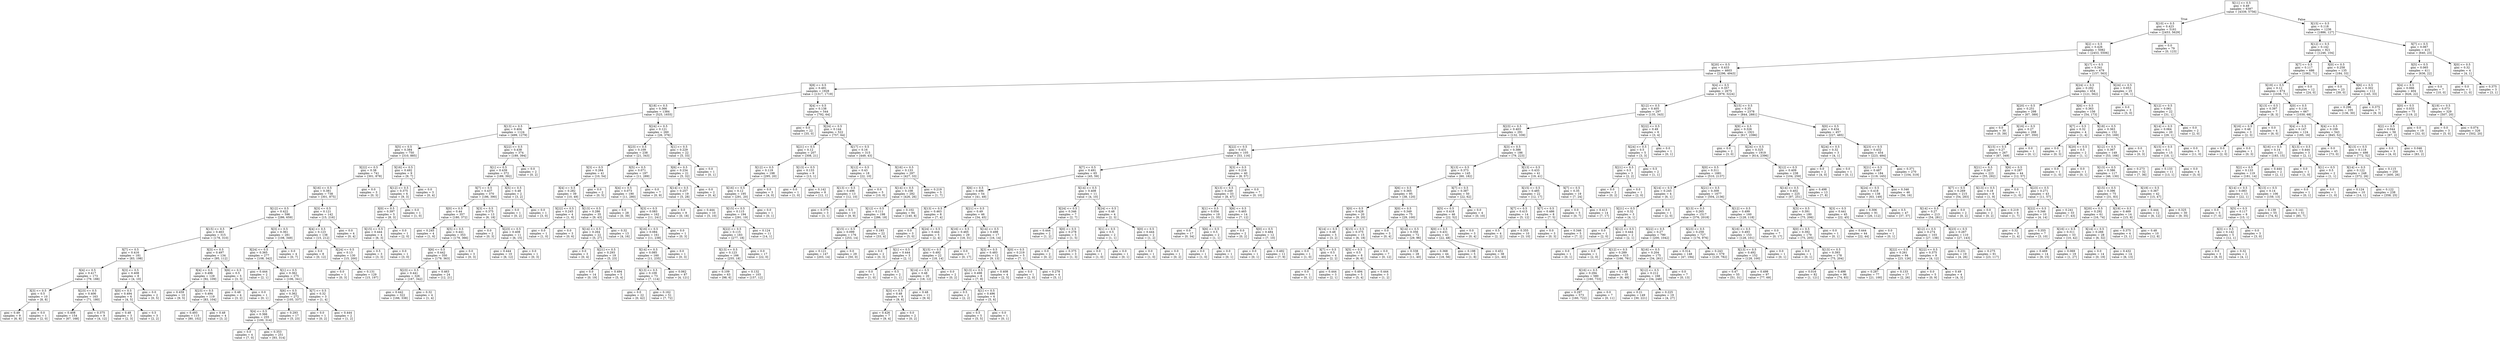 digraph Tree {
node [shape=box] ;
0 [label="X[11] <= 0.5\ngini = 0.49\nsamples = 6397\nvalue = [4339, 5756]"] ;
1 [label="X[10] <= 0.5\ngini = 0.423\nsamples = 5161\nvalue = [2453, 5629]"] ;
0 -> 1 [labeldistance=2.5, labelangle=45, headlabel="True"] ;
2 [label="X[2] <= 0.5\ngini = 0.426\nsamples = 5082\nvalue = [2453, 5506]"] ;
1 -> 2 ;
3 [label="X[20] <= 0.5\ngini = 0.433\nsamples = 4603\nvalue = [2296, 4943]"] ;
2 -> 3 ;
4 [label="X[8] <= 0.5\ngini = 0.491\nsamples = 1928\nvalue = [1317, 1719]"] ;
3 -> 4 ;
5 [label="X[18] <= 0.5\ngini = 0.366\nsamples = 1384\nvalue = [525, 1655]"] ;
4 -> 5 ;
6 [label="X[13] <= 0.5\ngini = 0.404\nsamples = 1124\nvalue = [499, 1279]"] ;
5 -> 6 ;
7 [label="X[5] <= 0.5\ngini = 0.384\nsamples = 750\nvalue = [310, 885]"] ;
6 -> 7 ;
8 [label="X[22] <= 0.5\ngini = 0.38\nsamples = 741\nvalue = [301, 878]"] ;
7 -> 8 ;
9 [label="X[16] <= 0.5\ngini = 0.381\nsamples = 738\nvalue = [301, 875]"] ;
8 -> 9 ;
10 [label="X[12] <= 0.5\ngini = 0.422\nsamples = 596\nvalue = [286, 659]"] ;
9 -> 10 ;
11 [label="X[15] <= 0.5\ngini = 0.463\nsamples = 315\nvalue = [178, 310]"] ;
10 -> 11 ;
12 [label="X[7] <= 0.5\ngini = 0.416\nsamples = 181\nvalue = [83, 198]"] ;
11 -> 12 ;
13 [label="X[4] <= 0.5\ngini = 0.417\nsamples = 173\nvalue = [79, 188]"] ;
12 -> 13 ;
14 [label="X[3] <= 0.5\ngini = 0.5\nsamples = 10\nvalue = [8, 8]"] ;
13 -> 14 ;
15 [label="gini = 0.49\nsamples = 9\nvalue = [6, 8]"] ;
14 -> 15 ;
16 [label="gini = 0.0\nsamples = 1\nvalue = [2, 0]"] ;
14 -> 16 ;
17 [label="X[23] <= 0.5\ngini = 0.406\nsamples = 163\nvalue = [71, 180]"] ;
13 -> 17 ;
18 [label="gini = 0.408\nsamples = 154\nvalue = [67, 168]"] ;
17 -> 18 ;
19 [label="gini = 0.375\nsamples = 9\nvalue = [4, 12]"] ;
17 -> 19 ;
20 [label="X[3] <= 0.5\ngini = 0.408\nsamples = 8\nvalue = [4, 10]"] ;
12 -> 20 ;
21 [label="X[0] <= 0.5\ngini = 0.494\nsamples = 6\nvalue = [4, 5]"] ;
20 -> 21 ;
22 [label="gini = 0.48\nsamples = 3\nvalue = [2, 3]"] ;
21 -> 22 ;
23 [label="gini = 0.5\nsamples = 3\nvalue = [2, 2]"] ;
21 -> 23 ;
24 [label="gini = 0.0\nsamples = 2\nvalue = [0, 5]"] ;
20 -> 24 ;
25 [label="X[3] <= 0.5\ngini = 0.497\nsamples = 134\nvalue = [95, 112]"] ;
11 -> 25 ;
26 [label="X[4] <= 0.5\ngini = 0.496\nsamples = 129\nvalue = [92, 109]"] ;
25 -> 26 ;
27 [label="gini = 0.459\nsamples = 10\nvalue = [9, 5]"] ;
26 -> 27 ;
28 [label="X[23] <= 0.5\ngini = 0.494\nsamples = 119\nvalue = [83, 104]"] ;
26 -> 28 ;
29 [label="gini = 0.493\nsamples = 115\nvalue = [80, 102]"] ;
28 -> 29 ;
30 [label="gini = 0.48\nsamples = 4\nvalue = [3, 2]"] ;
28 -> 30 ;
31 [label="X[6] <= 0.5\ngini = 0.5\nsamples = 5\nvalue = [3, 3]"] ;
25 -> 31 ;
32 [label="gini = 0.48\nsamples = 4\nvalue = [3, 2]"] ;
31 -> 32 ;
33 [label="gini = 0.0\nsamples = 1\nvalue = [0, 1]"] ;
31 -> 33 ;
34 [label="X[3] <= 0.5\ngini = 0.361\nsamples = 281\nvalue = [108, 349]"] ;
10 -> 34 ;
35 [label="X[24] <= 0.5\ngini = 0.365\nsamples = 277\nvalue = [108, 342]"] ;
34 -> 35 ;
36 [label="gini = 0.444\nsamples = 2\nvalue = [2, 1]"] ;
35 -> 36 ;
37 [label="X[1] <= 0.5\ngini = 0.362\nsamples = 275\nvalue = [106, 341]"] ;
35 -> 37 ;
38 [label="X[6] <= 0.5\ngini = 0.362\nsamples = 272\nvalue = [105, 337]"] ;
37 -> 38 ;
39 [label="X[4] <= 0.5\ngini = 0.366\nsamples = 255\nvalue = [100, 314]"] ;
38 -> 39 ;
40 [label="gini = 0.0\nsamples = 4\nvalue = [7, 0]"] ;
39 -> 40 ;
41 [label="gini = 0.353\nsamples = 251\nvalue = [93, 314]"] ;
39 -> 41 ;
42 [label="gini = 0.293\nsamples = 17\nvalue = [5, 23]"] ;
38 -> 42 ;
43 [label="X[7] <= 0.5\ngini = 0.32\nsamples = 3\nvalue = [1, 4]"] ;
37 -> 43 ;
44 [label="gini = 0.0\nsamples = 1\nvalue = [0, 2]"] ;
43 -> 44 ;
45 [label="gini = 0.444\nsamples = 2\nvalue = [1, 2]"] ;
43 -> 45 ;
46 [label="gini = 0.0\nsamples = 4\nvalue = [0, 7]"] ;
34 -> 46 ;
47 [label="X[3] <= 0.5\ngini = 0.121\nsamples = 142\nvalue = [15, 216]"] ;
9 -> 47 ;
48 [label="X[4] <= 0.5\ngini = 0.123\nsamples = 138\nvalue = [15, 212]"] ;
47 -> 48 ;
49 [label="gini = 0.0\nsamples = 8\nvalue = [0, 12]"] ;
48 -> 49 ;
50 [label="X[24] <= 0.5\ngini = 0.13\nsamples = 130\nvalue = [15, 200]"] ;
48 -> 50 ;
51 [label="gini = 0.0\nsamples = 1\nvalue = [0, 3]"] ;
50 -> 51 ;
52 [label="gini = 0.131\nsamples = 129\nvalue = [15, 197]"] ;
50 -> 52 ;
53 [label="gini = 0.0\nsamples = 4\nvalue = [0, 4]"] ;
47 -> 53 ;
54 [label="gini = 0.0\nsamples = 3\nvalue = [0, 3]"] ;
8 -> 54 ;
55 [label="X[16] <= 0.5\ngini = 0.492\nsamples = 9\nvalue = [9, 7]"] ;
7 -> 55 ;
56 [label="X[12] <= 0.5\ngini = 0.375\nsamples = 6\nvalue = [9, 3]"] ;
55 -> 56 ;
57 [label="X[0] <= 0.5\ngini = 0.397\nsamples = 5\nvalue = [8, 3]"] ;
56 -> 57 ;
58 [label="X[15] <= 0.5\ngini = 0.444\nsamples = 4\nvalue = [6, 3]"] ;
57 -> 58 ;
59 [label="gini = 0.5\nsamples = 3\nvalue = [3, 3]"] ;
58 -> 59 ;
60 [label="gini = 0.0\nsamples = 1\nvalue = [3, 0]"] ;
58 -> 60 ;
61 [label="gini = 0.0\nsamples = 1\nvalue = [2, 0]"] ;
57 -> 61 ;
62 [label="gini = 0.0\nsamples = 1\nvalue = [1, 0]"] ;
56 -> 62 ;
63 [label="gini = 0.0\nsamples = 3\nvalue = [0, 4]"] ;
55 -> 63 ;
64 [label="X[22] <= 0.5\ngini = 0.438\nsamples = 374\nvalue = [189, 394]"] ;
6 -> 64 ;
65 [label="X[1] <= 0.5\ngini = 0.439\nsamples = 372\nvalue = [189, 392]"] ;
64 -> 65 ;
66 [label="X[7] <= 0.5\ngini = 0.437\nsamples = 370\nvalue = [186, 390]"] ;
65 -> 66 ;
67 [label="X[0] <= 0.5\ngini = 0.44\nsamples = 357\nvalue = [180, 372]"] ;
66 -> 67 ;
68 [label="gini = 0.245\nsamples = 4\nvalue = [1, 6]"] ;
67 -> 68 ;
69 [label="X[5] <= 0.5\ngini = 0.441\nsamples = 353\nvalue = [179, 366]"] ;
67 -> 69 ;
70 [label="X[6] <= 0.5\ngini = 0.442\nsamples = 350\nvalue = [179, 363]"] ;
69 -> 70 ;
71 [label="X[23] <= 0.5\ngini = 0.441\nsamples = 326\nvalue = [167, 342]"] ;
70 -> 71 ;
72 [label="gini = 0.442\nsamples = 322\nvalue = [166, 338]"] ;
71 -> 72 ;
73 [label="gini = 0.32\nsamples = 4\nvalue = [1, 4]"] ;
71 -> 73 ;
74 [label="gini = 0.463\nsamples = 24\nvalue = [12, 21]"] ;
70 -> 74 ;
75 [label="gini = 0.0\nsamples = 3\nvalue = [0, 3]"] ;
69 -> 75 ;
76 [label="X[3] <= 0.5\ngini = 0.375\nsamples = 13\nvalue = [6, 18]"] ;
66 -> 76 ;
77 [label="gini = 0.0\nsamples = 2\nvalue = [0, 3]"] ;
76 -> 77 ;
78 [label="X[23] <= 0.5\ngini = 0.408\nsamples = 11\nvalue = [6, 15]"] ;
76 -> 78 ;
79 [label="gini = 0.444\nsamples = 10\nvalue = [6, 12]"] ;
78 -> 79 ;
80 [label="gini = 0.0\nsamples = 1\nvalue = [0, 3]"] ;
78 -> 80 ;
81 [label="X[5] <= 0.5\ngini = 0.48\nsamples = 2\nvalue = [3, 2]"] ;
65 -> 81 ;
82 [label="gini = 0.0\nsamples = 1\nvalue = [0, 2]"] ;
81 -> 82 ;
83 [label="gini = 0.0\nsamples = 1\nvalue = [3, 0]"] ;
81 -> 83 ;
84 [label="gini = 0.0\nsamples = 2\nvalue = [0, 2]"] ;
64 -> 84 ;
85 [label="X[24] <= 0.5\ngini = 0.121\nsamples = 260\nvalue = [26, 376]"] ;
5 -> 85 ;
86 [label="X[23] <= 0.5\ngini = 0.109\nsamples = 238\nvalue = [21, 343]"] ;
85 -> 86 ;
87 [label="X[3] <= 0.5\ngini = 0.264\nsamples = 41\nvalue = [10, 54]"] ;
86 -> 87 ;
88 [label="X[4] <= 0.5\ngini = 0.282\nsamples = 39\nvalue = [10, 49]"] ;
87 -> 88 ;
89 [label="X[22] <= 0.5\ngini = 0.245\nsamples = 4\nvalue = [1, 6]"] ;
88 -> 89 ;
90 [label="gini = 0.0\nsamples = 1\nvalue = [1, 0]"] ;
89 -> 90 ;
91 [label="gini = 0.0\nsamples = 3\nvalue = [0, 6]"] ;
89 -> 91 ;
92 [label="X[13] <= 0.5\ngini = 0.286\nsamples = 35\nvalue = [9, 43]"] ;
88 -> 92 ;
93 [label="X[14] <= 0.5\ngini = 0.264\nsamples = 22\nvalue = [5, 27]"] ;
92 -> 93 ;
94 [label="gini = 0.0\nsamples = 3\nvalue = [0, 4]"] ;
93 -> 94 ;
95 [label="X[21] <= 0.5\ngini = 0.293\nsamples = 19\nvalue = [5, 23]"] ;
93 -> 95 ;
96 [label="gini = 0.0\nsamples = 14\nvalue = [0, 19]"] ;
95 -> 96 ;
97 [label="gini = 0.494\nsamples = 5\nvalue = [5, 4]"] ;
95 -> 97 ;
98 [label="gini = 0.32\nsamples = 13\nvalue = [4, 16]"] ;
92 -> 98 ;
99 [label="gini = 0.0\nsamples = 2\nvalue = [0, 5]"] ;
87 -> 99 ;
100 [label="X[5] <= 0.5\ngini = 0.071\nsamples = 197\nvalue = [11, 289]"] ;
86 -> 100 ;
101 [label="X[4] <= 0.5\ngini = 0.073\nsamples = 190\nvalue = [11, 280]"] ;
100 -> 101 ;
102 [label="gini = 0.0\nsamples = 28\nvalue = [0, 39]"] ;
101 -> 102 ;
103 [label="X[3] <= 0.5\ngini = 0.083\nsamples = 162\nvalue = [11, 241]"] ;
101 -> 103 ;
104 [label="X[16] <= 0.5\ngini = 0.084\nsamples = 161\nvalue = [11, 238]"] ;
103 -> 104 ;
105 [label="X[14] <= 0.5\ngini = 0.085\nsamples = 160\nvalue = [11, 235]"] ;
104 -> 105 ;
106 [label="X[13] <= 0.5\ngini = 0.109\nsamples = 73\nvalue = [7, 114]"] ;
105 -> 106 ;
107 [label="gini = 0.0\nsamples = 22\nvalue = [0, 42]"] ;
106 -> 107 ;
108 [label="gini = 0.162\nsamples = 51\nvalue = [7, 72]"] ;
106 -> 108 ;
109 [label="gini = 0.062\nsamples = 87\nvalue = [4, 121]"] ;
105 -> 109 ;
110 [label="gini = 0.0\nsamples = 1\nvalue = [0, 3]"] ;
104 -> 110 ;
111 [label="gini = 0.0\nsamples = 1\nvalue = [0, 3]"] ;
103 -> 111 ;
112 [label="gini = 0.0\nsamples = 7\nvalue = [0, 9]"] ;
100 -> 112 ;
113 [label="X[1] <= 0.5\ngini = 0.229\nsamples = 22\nvalue = [5, 33]"] ;
85 -> 113 ;
114 [label="X[6] <= 0.5\ngini = 0.234\nsamples = 21\nvalue = [5, 32]"] ;
113 -> 114 ;
115 [label="X[14] <= 0.5\ngini = 0.257\nsamples = 19\nvalue = [5, 28]"] ;
114 -> 115 ;
116 [label="gini = 0.0\nsamples = 9\nvalue = [0, 18]"] ;
115 -> 116 ;
117 [label="gini = 0.444\nsamples = 10\nvalue = [5, 10]"] ;
115 -> 117 ;
118 [label="gini = 0.0\nsamples = 2\nvalue = [0, 4]"] ;
114 -> 118 ;
119 [label="gini = 0.0\nsamples = 1\nvalue = [0, 1]"] ;
113 -> 119 ;
120 [label="X[4] <= 0.5\ngini = 0.138\nsamples = 544\nvalue = [792, 64]"] ;
4 -> 120 ;
121 [label="gini = 0.0\nsamples = 22\nvalue = [35, 0]"] ;
120 -> 121 ;
122 [label="X[24] <= 0.5\ngini = 0.144\nsamples = 522\nvalue = [757, 64]"] ;
120 -> 122 ;
123 [label="X[21] <= 0.5\ngini = 0.12\nsamples = 207\nvalue = [308, 21]"] ;
122 -> 123 ;
124 [label="X[12] <= 0.5\ngini = 0.119\nsamples = 198\nvalue = [295, 20]"] ;
123 -> 124 ;
125 [label="X[16] <= 0.5\ngini = 0.12\nsamples = 195\nvalue = [291, 20]"] ;
124 -> 125 ;
126 [label="X[15] <= 0.5\ngini = 0.115\nsamples = 194\nvalue = [291, 19]"] ;
125 -> 126 ;
127 [label="X[22] <= 0.5\ngini = 0.115\nsamples = 183\nvalue = [277, 18]"] ;
126 -> 127 ;
128 [label="X[13] <= 0.5\ngini = 0.123\nsamples = 166\nvalue = [255, 18]"] ;
127 -> 128 ;
129 [label="gini = 0.109\nsamples = 63\nvalue = [98, 6]"] ;
128 -> 129 ;
130 [label="gini = 0.132\nsamples = 103\nvalue = [157, 12]"] ;
128 -> 130 ;
131 [label="gini = 0.0\nsamples = 17\nvalue = [22, 0]"] ;
127 -> 131 ;
132 [label="gini = 0.124\nsamples = 11\nvalue = [14, 1]"] ;
126 -> 132 ;
133 [label="gini = 0.0\nsamples = 1\nvalue = [0, 1]"] ;
125 -> 133 ;
134 [label="gini = 0.0\nsamples = 3\nvalue = [4, 0]"] ;
124 -> 134 ;
135 [label="X[13] <= 0.5\ngini = 0.133\nsamples = 9\nvalue = [13, 1]"] ;
123 -> 135 ;
136 [label="gini = 0.0\nsamples = 1\nvalue = [1, 0]"] ;
135 -> 136 ;
137 [label="gini = 0.142\nsamples = 8\nvalue = [12, 1]"] ;
135 -> 137 ;
138 [label="X[17] <= 0.5\ngini = 0.16\nsamples = 315\nvalue = [449, 43]"] ;
122 -> 138 ;
139 [label="X[12] <= 0.5\ngini = 0.43\nsamples = 18\nvalue = [22, 10]"] ;
138 -> 139 ;
140 [label="X[13] <= 0.5\ngini = 0.496\nsamples = 13\nvalue = [12, 10]"] ;
139 -> 140 ;
141 [label="gini = 0.375\nsamples = 3\nvalue = [3, 1]"] ;
140 -> 141 ;
142 [label="gini = 0.5\nsamples = 10\nvalue = [9, 9]"] ;
140 -> 142 ;
143 [label="gini = 0.0\nsamples = 5\nvalue = [10, 0]"] ;
139 -> 143 ;
144 [label="X[16] <= 0.5\ngini = 0.133\nsamples = 297\nvalue = [427, 33]"] ;
138 -> 144 ;
145 [label="X[14] <= 0.5\ngini = 0.108\nsamples = 292\nvalue = [426, 26]"] ;
144 -> 145 ;
146 [label="X[12] <= 0.5\ngini = 0.111\nsamples = 198\nvalue = [286, 18]"] ;
145 -> 146 ;
147 [label="X[15] <= 0.5\ngini = 0.099\nsamples = 176\nvalue = [253, 14]"] ;
146 -> 147 ;
148 [label="gini = 0.121\nsamples = 147\nvalue = [203, 14]"] ;
147 -> 148 ;
149 [label="gini = 0.0\nsamples = 29\nvalue = [50, 0]"] ;
147 -> 149 ;
150 [label="gini = 0.193\nsamples = 22\nvalue = [33, 4]"] ;
146 -> 150 ;
151 [label="gini = 0.102\nsamples = 94\nvalue = [140, 8]"] ;
145 -> 151 ;
152 [label="gini = 0.219\nsamples = 5\nvalue = [1, 7]"] ;
144 -> 152 ;
153 [label="X[4] <= 0.5\ngini = 0.357\nsamples = 2675\nvalue = [979, 3224]"] ;
3 -> 153 ;
154 [label="X[12] <= 0.5\ngini = 0.405\nsamples = 297\nvalue = [135, 343]"] ;
153 -> 154 ;
155 [label="X[23] <= 0.5\ngini = 0.403\nsamples = 291\nvalue = [132, 339]"] ;
154 -> 155 ;
156 [label="X[22] <= 0.5\ngini = 0.431\nsamples = 105\nvalue = [53, 116]"] ;
155 -> 156 ;
157 [label="X[7] <= 0.5\ngini = 0.491\nsamples = 65\nvalue = [45, 59]"] ;
156 -> 157 ;
158 [label="X[6] <= 0.5\ngini = 0.496\nsamples = 54\nvalue = [41, 49]"] ;
157 -> 158 ;
159 [label="X[13] <= 0.5\ngini = 0.463\nsamples = 8\nvalue = [7, 4]"] ;
158 -> 159 ;
160 [label="gini = 0.0\nsamples = 3\nvalue = [5, 0]"] ;
159 -> 160 ;
161 [label="X[24] <= 0.5\ngini = 0.444\nsamples = 5\nvalue = [2, 4]"] ;
159 -> 161 ;
162 [label="gini = 0.0\nsamples = 2\nvalue = [0, 3]"] ;
161 -> 162 ;
163 [label="X[1] <= 0.5\ngini = 0.444\nsamples = 3\nvalue = [2, 1]"] ;
161 -> 163 ;
164 [label="gini = 0.0\nsamples = 1\nvalue = [1, 0]"] ;
163 -> 164 ;
165 [label="gini = 0.5\nsamples = 2\nvalue = [1, 1]"] ;
163 -> 165 ;
166 [label="X[21] <= 0.5\ngini = 0.49\nsamples = 46\nvalue = [34, 45]"] ;
158 -> 166 ;
167 [label="X[16] <= 0.5\ngini = 0.465\nsamples = 29\nvalue = [18, 31]"] ;
166 -> 167 ;
168 [label="X[15] <= 0.5\ngini = 0.492\nsamples = 22\nvalue = [18, 14]"] ;
167 -> 168 ;
169 [label="X[14] <= 0.5\ngini = 0.48\nsamples = 20\nvalue = [18, 12]"] ;
168 -> 169 ;
170 [label="X[3] <= 0.5\ngini = 0.48\nsamples = 9\nvalue = [9, 6]"] ;
169 -> 170 ;
171 [label="gini = 0.426\nsamples = 7\nvalue = [9, 4]"] ;
170 -> 171 ;
172 [label="gini = 0.0\nsamples = 2\nvalue = [0, 2]"] ;
170 -> 172 ;
173 [label="gini = 0.48\nsamples = 11\nvalue = [9, 6]"] ;
169 -> 173 ;
174 [label="gini = 0.0\nsamples = 2\nvalue = [0, 2]"] ;
168 -> 174 ;
175 [label="gini = 0.0\nsamples = 7\nvalue = [0, 17]"] ;
167 -> 175 ;
176 [label="X[14] <= 0.5\ngini = 0.498\nsamples = 17\nvalue = [16, 14]"] ;
166 -> 176 ;
177 [label="X[3] <= 0.5\ngini = 0.483\nsamples = 12\nvalue = [9, 13]"] ;
176 -> 177 ;
178 [label="X[13] <= 0.5\ngini = 0.498\nsamples = 8\nvalue = [7, 8]"] ;
177 -> 178 ;
179 [label="gini = 0.5\nsamples = 2\nvalue = [2, 2]"] ;
178 -> 179 ;
180 [label="X[1] <= 0.5\ngini = 0.496\nsamples = 6\nvalue = [5, 6]"] ;
178 -> 180 ;
181 [label="gini = 0.5\nsamples = 5\nvalue = [5, 5]"] ;
180 -> 181 ;
182 [label="gini = 0.0\nsamples = 1\nvalue = [0, 1]"] ;
180 -> 182 ;
183 [label="gini = 0.408\nsamples = 4\nvalue = [2, 5]"] ;
177 -> 183 ;
184 [label="X[0] <= 0.5\ngini = 0.219\nsamples = 5\nvalue = [7, 1]"] ;
176 -> 184 ;
185 [label="gini = 0.0\nsamples = 1\nvalue = [2, 0]"] ;
184 -> 185 ;
186 [label="gini = 0.278\nsamples = 4\nvalue = [5, 1]"] ;
184 -> 186 ;
187 [label="X[14] <= 0.5\ngini = 0.408\nsamples = 11\nvalue = [4, 10]"] ;
157 -> 187 ;
188 [label="X[24] <= 0.5\ngini = 0.346\nsamples = 7\nvalue = [2, 7]"] ;
187 -> 188 ;
189 [label="gini = 0.444\nsamples = 2\nvalue = [1, 2]"] ;
188 -> 189 ;
190 [label="X[0] <= 0.5\ngini = 0.278\nsamples = 5\nvalue = [1, 5]"] ;
188 -> 190 ;
191 [label="gini = 0.0\nsamples = 2\nvalue = [0, 2]"] ;
190 -> 191 ;
192 [label="gini = 0.375\nsamples = 3\nvalue = [1, 3]"] ;
190 -> 192 ;
193 [label="X[24] <= 0.5\ngini = 0.48\nsamples = 4\nvalue = [2, 3]"] ;
187 -> 193 ;
194 [label="X[1] <= 0.5\ngini = 0.5\nsamples = 2\nvalue = [1, 1]"] ;
193 -> 194 ;
195 [label="gini = 0.0\nsamples = 1\nvalue = [1, 0]"] ;
194 -> 195 ;
196 [label="gini = 0.0\nsamples = 1\nvalue = [0, 1]"] ;
194 -> 196 ;
197 [label="X[0] <= 0.5\ngini = 0.444\nsamples = 2\nvalue = [1, 2]"] ;
193 -> 197 ;
198 [label="gini = 0.0\nsamples = 1\nvalue = [1, 0]"] ;
197 -> 198 ;
199 [label="gini = 0.0\nsamples = 1\nvalue = [0, 2]"] ;
197 -> 199 ;
200 [label="X[3] <= 0.5\ngini = 0.216\nsamples = 40\nvalue = [8, 57]"] ;
156 -> 200 ;
201 [label="X[13] <= 0.5\ngini = 0.249\nsamples = 33\nvalue = [8, 47]"] ;
200 -> 201 ;
202 [label="X[1] <= 0.5\ngini = 0.054\nsamples = 19\nvalue = [1, 35]"] ;
201 -> 202 ;
203 [label="gini = 0.0\nsamples = 17\nvalue = [0, 34]"] ;
202 -> 203 ;
204 [label="X[6] <= 0.5\ngini = 0.5\nsamples = 2\nvalue = [1, 1]"] ;
202 -> 204 ;
205 [label="gini = 0.0\nsamples = 1\nvalue = [1, 0]"] ;
204 -> 205 ;
206 [label="gini = 0.0\nsamples = 1\nvalue = [0, 1]"] ;
204 -> 206 ;
207 [label="X[6] <= 0.5\ngini = 0.465\nsamples = 14\nvalue = [7, 12]"] ;
201 -> 207 ;
208 [label="gini = 0.0\nsamples = 2\nvalue = [0, 2]"] ;
207 -> 208 ;
209 [label="X[0] <= 0.5\ngini = 0.484\nsamples = 12\nvalue = [7, 10]"] ;
207 -> 209 ;
210 [label="gini = 0.0\nsamples = 1\nvalue = [0, 1]"] ;
209 -> 210 ;
211 [label="gini = 0.492\nsamples = 11\nvalue = [7, 9]"] ;
209 -> 211 ;
212 [label="gini = 0.0\nsamples = 7\nvalue = [0, 10]"] ;
200 -> 212 ;
213 [label="X[3] <= 0.5\ngini = 0.386\nsamples = 186\nvalue = [79, 223]"] ;
155 -> 213 ;
214 [label="X[13] <= 0.5\ngini = 0.373\nsamples = 145\nvalue = [60, 182]"] ;
213 -> 214 ;
215 [label="X[6] <= 0.5\ngini = 0.365\nsamples = 95\nvalue = [38, 120]"] ;
214 -> 215 ;
216 [label="X[0] <= 0.5\ngini = 0.428\nsamples = 20\nvalue = [9, 20]"] ;
215 -> 216 ;
217 [label="X[14] <= 0.5\ngini = 0.48\nsamples = 5\nvalue = [3, 2]"] ;
216 -> 217 ;
218 [label="gini = 0.0\nsamples = 1\nvalue = [1, 0]"] ;
217 -> 218 ;
219 [label="X[7] <= 0.5\ngini = 0.5\nsamples = 4\nvalue = [2, 2]"] ;
217 -> 219 ;
220 [label="gini = 0.0\nsamples = 1\nvalue = [0, 1]"] ;
219 -> 220 ;
221 [label="gini = 0.444\nsamples = 3\nvalue = [2, 1]"] ;
219 -> 221 ;
222 [label="X[15] <= 0.5\ngini = 0.375\nsamples = 15\nvalue = [6, 18]"] ;
216 -> 222 ;
223 [label="X[5] <= 0.5\ngini = 0.5\nsamples = 8\nvalue = [6, 6]"] ;
222 -> 223 ;
224 [label="gini = 0.494\nsamples = 5\nvalue = [5, 4]"] ;
223 -> 224 ;
225 [label="gini = 0.444\nsamples = 3\nvalue = [1, 2]"] ;
223 -> 225 ;
226 [label="gini = 0.0\nsamples = 7\nvalue = [0, 12]"] ;
222 -> 226 ;
227 [label="X[0] <= 0.5\ngini = 0.349\nsamples = 75\nvalue = [29, 100]"] ;
215 -> 227 ;
228 [label="gini = 0.0\nsamples = 3\nvalue = [0, 4]"] ;
227 -> 228 ;
229 [label="X[14] <= 0.5\ngini = 0.356\nsamples = 72\nvalue = [29, 96]"] ;
227 -> 229 ;
230 [label="gini = 0.338\nsamples = 28\nvalue = [11, 40]"] ;
229 -> 230 ;
231 [label="gini = 0.368\nsamples = 44\nvalue = [18, 56]"] ;
229 -> 231 ;
232 [label="X[7] <= 0.5\ngini = 0.387\nsamples = 50\nvalue = [22, 62]"] ;
214 -> 232 ;
233 [label="X[5] <= 0.5\ngini = 0.418\nsamples = 46\nvalue = [22, 52]"] ;
232 -> 233 ;
234 [label="X[0] <= 0.5\ngini = 0.431\nsamples = 43\nvalue = [22, 48]"] ;
233 -> 234 ;
235 [label="gini = 0.198\nsamples = 5\nvalue = [1, 8]"] ;
234 -> 235 ;
236 [label="gini = 0.451\nsamples = 38\nvalue = [21, 40]"] ;
234 -> 236 ;
237 [label="gini = 0.0\nsamples = 3\nvalue = [0, 4]"] ;
233 -> 237 ;
238 [label="gini = 0.0\nsamples = 4\nvalue = [0, 10]"] ;
232 -> 238 ;
239 [label="X[13] <= 0.5\ngini = 0.433\nsamples = 41\nvalue = [19, 41]"] ;
213 -> 239 ;
240 [label="X[15] <= 0.5\ngini = 0.485\nsamples = 22\nvalue = [12, 17]"] ;
239 -> 240 ;
241 [label="X[7] <= 0.5\ngini = 0.415\nsamples = 14\nvalue = [5, 12]"] ;
240 -> 241 ;
242 [label="gini = 0.5\nsamples = 4\nvalue = [2, 2]"] ;
241 -> 242 ;
243 [label="gini = 0.355\nsamples = 10\nvalue = [3, 10]"] ;
241 -> 243 ;
244 [label="X[7] <= 0.5\ngini = 0.486\nsamples = 8\nvalue = [7, 5]"] ;
240 -> 244 ;
245 [label="gini = 0.0\nsamples = 3\nvalue = [0, 3]"] ;
244 -> 245 ;
246 [label="gini = 0.346\nsamples = 5\nvalue = [7, 2]"] ;
244 -> 246 ;
247 [label="X[7] <= 0.5\ngini = 0.35\nsamples = 19\nvalue = [7, 24]"] ;
239 -> 247 ;
248 [label="gini = 0.0\nsamples = 5\nvalue = [0, 7]"] ;
247 -> 248 ;
249 [label="gini = 0.413\nsamples = 14\nvalue = [7, 17]"] ;
247 -> 249 ;
250 [label="X[22] <= 0.5\ngini = 0.49\nsamples = 6\nvalue = [3, 4]"] ;
154 -> 250 ;
251 [label="X[24] <= 0.5\ngini = 0.5\nsamples = 5\nvalue = [3, 3]"] ;
250 -> 251 ;
252 [label="X[21] <= 0.5\ngini = 0.5\nsamples = 3\nvalue = [2, 2]"] ;
251 -> 252 ;
253 [label="gini = 0.0\nsamples = 2\nvalue = [0, 2]"] ;
252 -> 253 ;
254 [label="gini = 0.0\nsamples = 1\nvalue = [2, 0]"] ;
252 -> 254 ;
255 [label="gini = 0.5\nsamples = 2\nvalue = [1, 1]"] ;
251 -> 255 ;
256 [label="gini = 0.0\nsamples = 1\nvalue = [0, 1]"] ;
250 -> 256 ;
257 [label="X[15] <= 0.5\ngini = 0.35\nsamples = 2378\nvalue = [844, 2881]"] ;
153 -> 257 ;
258 [label="X[9] <= 0.5\ngini = 0.326\nsamples = 1921\nvalue = [617, 2396]"] ;
257 -> 258 ;
259 [label="gini = 0.0\nsamples = 2\nvalue = [3, 0]"] ;
258 -> 259 ;
260 [label="X[24] <= 0.5\ngini = 0.325\nsamples = 1919\nvalue = [614, 2396]"] ;
258 -> 260 ;
261 [label="X[0] <= 0.5\ngini = 0.311\nsamples = 1681\nvalue = [510, 2137]"] ;
260 -> 261 ;
262 [label="X[14] <= 0.5\ngini = 0.245\nsamples = 4\nvalue = [6, 1]"] ;
261 -> 262 ;
263 [label="X[21] <= 0.5\ngini = 0.32\nsamples = 3\nvalue = [4, 1]"] ;
262 -> 263 ;
264 [label="gini = 0.0\nsamples = 1\nvalue = [2, 0]"] ;
263 -> 264 ;
265 [label="X[12] <= 0.5\ngini = 0.444\nsamples = 2\nvalue = [2, 1]"] ;
263 -> 265 ;
266 [label="gini = 0.0\nsamples = 1\nvalue = [0, 1]"] ;
265 -> 266 ;
267 [label="gini = 0.0\nsamples = 1\nvalue = [2, 0]"] ;
265 -> 267 ;
268 [label="gini = 0.0\nsamples = 1\nvalue = [2, 0]"] ;
262 -> 268 ;
269 [label="X[21] <= 0.5\ngini = 0.309\nsamples = 1677\nvalue = [504, 2136]"] ;
261 -> 269 ;
270 [label="X[13] <= 0.5\ngini = 0.265\nsamples = 1517\nvalue = [376, 2018]"] ;
269 -> 270 ;
271 [label="X[22] <= 0.5\ngini = 0.27\nsamples = 790\nvalue = [200, 1042]"] ;
270 -> 271 ;
272 [label="X[12] <= 0.5\ngini = 0.289\nsamples = 615\nvalue = [166, 781]"] ;
271 -> 272 ;
273 [label="X[16] <= 0.5\ngini = 0.294\nsamples = 580\nvalue = [160, 733]"] ;
272 -> 273 ;
274 [label="gini = 0.297\nsamples = 573\nvalue = [160, 722]"] ;
273 -> 274 ;
275 [label="gini = 0.0\nsamples = 7\nvalue = [0, 11]"] ;
273 -> 275 ;
276 [label="gini = 0.198\nsamples = 35\nvalue = [6, 48]"] ;
272 -> 276 ;
277 [label="X[16] <= 0.5\ngini = 0.204\nsamples = 175\nvalue = [34, 261]"] ;
271 -> 277 ;
278 [label="X[12] <= 0.5\ngini = 0.212\nsamples = 168\nvalue = [34, 248]"] ;
277 -> 278 ;
279 [label="gini = 0.21\nsamples = 149\nvalue = [30, 221]"] ;
278 -> 279 ;
280 [label="gini = 0.225\nsamples = 19\nvalue = [4, 27]"] ;
278 -> 280 ;
281 [label="gini = 0.0\nsamples = 7\nvalue = [0, 13]"] ;
277 -> 281 ;
282 [label="X[23] <= 0.5\ngini = 0.259\nsamples = 727\nvalue = [176, 976]"] ;
270 -> 282 ;
283 [label="gini = 0.314\nsamples = 148\nvalue = [47, 194]"] ;
282 -> 283 ;
284 [label="gini = 0.243\nsamples = 579\nvalue = [129, 782]"] ;
282 -> 284 ;
285 [label="X[12] <= 0.5\ngini = 0.499\nsamples = 160\nvalue = [128, 118]"] ;
269 -> 285 ;
286 [label="X[16] <= 0.5\ngini = 0.493\nsamples = 153\nvalue = [128, 101]"] ;
285 -> 286 ;
287 [label="X[13] <= 0.5\ngini = 0.492\nsamples = 152\nvalue = [128, 100]"] ;
286 -> 287 ;
288 [label="gini = 0.47\nsamples = 55\nvalue = [51, 31]"] ;
287 -> 288 ;
289 [label="gini = 0.498\nsamples = 97\nvalue = [77, 69]"] ;
287 -> 289 ;
290 [label="gini = 0.0\nsamples = 1\nvalue = [0, 1]"] ;
286 -> 290 ;
291 [label="gini = 0.0\nsamples = 7\nvalue = [0, 17]"] ;
285 -> 291 ;
292 [label="X[12] <= 0.5\ngini = 0.409\nsamples = 238\nvalue = [104, 259]"] ;
260 -> 292 ;
293 [label="X[14] <= 0.5\ngini = 0.402\nsamples = 225\nvalue = [97, 251]"] ;
292 -> 293 ;
294 [label="X[3] <= 0.5\ngini = 0.391\nsamples = 180\nvalue = [75, 206]"] ;
293 -> 294 ;
295 [label="X[0] <= 0.5\ngini = 0.392\nsamples = 179\nvalue = [75, 205]"] ;
294 -> 295 ;
296 [label="gini = 0.0\nsamples = 1\nvalue = [0, 1]"] ;
295 -> 296 ;
297 [label="X[13] <= 0.5\ngini = 0.393\nsamples = 178\nvalue = [75, 204]"] ;
295 -> 297 ;
298 [label="gini = 0.016\nsamples = 82\nvalue = [1, 121]"] ;
297 -> 298 ;
299 [label="gini = 0.498\nsamples = 96\nvalue = [74, 83]"] ;
297 -> 299 ;
300 [label="gini = 0.0\nsamples = 1\nvalue = [0, 1]"] ;
294 -> 300 ;
301 [label="X[3] <= 0.5\ngini = 0.441\nsamples = 45\nvalue = [22, 45]"] ;
293 -> 301 ;
302 [label="gini = 0.444\nsamples = 44\nvalue = [22, 44]"] ;
301 -> 302 ;
303 [label="gini = 0.0\nsamples = 1\nvalue = [0, 1]"] ;
301 -> 303 ;
304 [label="gini = 0.498\nsamples = 13\nvalue = [7, 8]"] ;
292 -> 304 ;
305 [label="X[0] <= 0.5\ngini = 0.434\nsamples = 457\nvalue = [227, 485]"] ;
257 -> 305 ;
306 [label="X[24] <= 0.5\ngini = 0.32\nsamples = 3\nvalue = [4, 1]"] ;
305 -> 306 ;
307 [label="gini = 0.0\nsamples = 2\nvalue = [4, 0]"] ;
306 -> 307 ;
308 [label="gini = 0.0\nsamples = 1\nvalue = [0, 1]"] ;
306 -> 308 ;
309 [label="X[23] <= 0.5\ngini = 0.432\nsamples = 454\nvalue = [223, 484]"] ;
305 -> 309 ;
310 [label="X[21] <= 0.5\ngini = 0.487\nsamples = 184\nvalue = [119, 165]"] ;
309 -> 310 ;
311 [label="X[24] <= 0.5\ngini = 0.418\nsamples = 138\nvalue = [63, 149]"] ;
310 -> 311 ;
312 [label="gini = 0.306\nsamples = 91\nvalue = [26, 112]"] ;
311 -> 312 ;
313 [label="gini = 0.5\nsamples = 47\nvalue = [37, 37]"] ;
311 -> 313 ;
314 [label="gini = 0.346\nsamples = 46\nvalue = [56, 16]"] ;
310 -> 314 ;
315 [label="gini = 0.371\nsamples = 270\nvalue = [104, 319]"] ;
309 -> 315 ;
316 [label="X[17] <= 0.5\ngini = 0.341\nsamples = 479\nvalue = [157, 563]"] ;
2 -> 316 ;
317 [label="X[24] <= 0.5\ngini = 0.292\nsamples = 454\nvalue = [121, 562]"] ;
316 -> 317 ;
318 [label="X[20] <= 0.5\ngini = 0.251\nsamples = 298\nvalue = [67, 389]"] ;
317 -> 318 ;
319 [label="gini = 0.0\nsamples = 30\nvalue = [0, 39]"] ;
318 -> 319 ;
320 [label="X[16] <= 0.5\ngini = 0.27\nsamples = 268\nvalue = [67, 350]"] ;
318 -> 320 ;
321 [label="X[15] <= 0.5\ngini = 0.27\nsamples = 267\nvalue = [67, 349]"] ;
320 -> 321 ;
322 [label="X[21] <= 0.5\ngini = 0.267\nsamples = 223\nvalue = [55, 292]"] ;
321 -> 322 ;
323 [label="X[7] <= 0.5\ngini = 0.269\nsamples = 215\nvalue = [54, 283]"] ;
322 -> 323 ;
324 [label="X[14] <= 0.5\ngini = 0.27\nsamples = 213\nvalue = [54, 281]"] ;
323 -> 324 ;
325 [label="X[12] <= 0.5\ngini = 0.274\nsamples = 103\nvalue = [27, 138]"] ;
324 -> 325 ;
326 [label="X[22] <= 0.5\ngini = 0.261\nsamples = 94\nvalue = [23, 126]"] ;
325 -> 326 ;
327 [label="gini = 0.287\nsamples = 77\nvalue = [21, 100]"] ;
326 -> 327 ;
328 [label="gini = 0.133\nsamples = 17\nvalue = [2, 26]"] ;
326 -> 328 ;
329 [label="X[22] <= 0.5\ngini = 0.375\nsamples = 9\nvalue = [4, 12]"] ;
325 -> 329 ;
330 [label="gini = 0.0\nsamples = 5\nvalue = [0, 9]"] ;
329 -> 330 ;
331 [label="gini = 0.49\nsamples = 4\nvalue = [4, 3]"] ;
329 -> 331 ;
332 [label="X[23] <= 0.5\ngini = 0.267\nsamples = 110\nvalue = [27, 143]"] ;
324 -> 332 ;
333 [label="gini = 0.231\nsamples = 19\nvalue = [4, 26]"] ;
332 -> 333 ;
334 [label="gini = 0.275\nsamples = 91\nvalue = [23, 117]"] ;
332 -> 334 ;
335 [label="gini = 0.0\nsamples = 2\nvalue = [0, 2]"] ;
323 -> 335 ;
336 [label="X[13] <= 0.5\ngini = 0.18\nsamples = 8\nvalue = [1, 9]"] ;
322 -> 336 ;
337 [label="gini = 0.0\nsamples = 2\nvalue = [0, 2]"] ;
336 -> 337 ;
338 [label="gini = 0.219\nsamples = 6\nvalue = [1, 7]"] ;
336 -> 338 ;
339 [label="X[6] <= 0.5\ngini = 0.287\nsamples = 44\nvalue = [12, 57]"] ;
321 -> 339 ;
340 [label="gini = 0.0\nsamples = 1\nvalue = [1, 0]"] ;
339 -> 340 ;
341 [label="X[23] <= 0.5\ngini = 0.271\nsamples = 43\nvalue = [11, 57]"] ;
339 -> 341 ;
342 [label="X[22] <= 0.5\ngini = 0.346\nsamples = 10\nvalue = [4, 14]"] ;
341 -> 342 ;
343 [label="gini = 0.32\nsamples = 3\nvalue = [1, 4]"] ;
342 -> 343 ;
344 [label="gini = 0.355\nsamples = 7\nvalue = [3, 10]"] ;
342 -> 344 ;
345 [label="gini = 0.241\nsamples = 33\nvalue = [7, 43]"] ;
341 -> 345 ;
346 [label="gini = 0.0\nsamples = 1\nvalue = [0, 1]"] ;
320 -> 346 ;
347 [label="X[6] <= 0.5\ngini = 0.363\nsamples = 156\nvalue = [54, 173]"] ;
317 -> 347 ;
348 [label="X[7] <= 0.5\ngini = 0.32\nsamples = 4\nvalue = [1, 4]"] ;
347 -> 348 ;
349 [label="gini = 0.0\nsamples = 2\nvalue = [0, 3]"] ;
348 -> 349 ;
350 [label="X[20] <= 0.5\ngini = 0.5\nsamples = 2\nvalue = [1, 1]"] ;
348 -> 350 ;
351 [label="gini = 0.0\nsamples = 1\nvalue = [1, 0]"] ;
350 -> 351 ;
352 [label="gini = 0.0\nsamples = 1\nvalue = [0, 1]"] ;
350 -> 352 ;
353 [label="X[18] <= 0.5\ngini = 0.363\nsamples = 152\nvalue = [53, 169]"] ;
347 -> 353 ;
354 [label="X[12] <= 0.5\ngini = 0.367\nsamples = 149\nvalue = [53, 166]"] ;
353 -> 354 ;
355 [label="X[13] <= 0.5\ngini = 0.386\nsamples = 117\nvalue = [46, 130]"] ;
354 -> 355 ;
356 [label="X[15] <= 0.5\ngini = 0.396\nsamples = 75\nvalue = [31, 83]"] ;
355 -> 356 ;
357 [label="X[20] <= 0.5\ngini = 0.292\nsamples = 61\nvalue = [16, 74]"] ;
356 -> 357 ;
358 [label="X[16] <= 0.5\ngini = 0.311\nsamples = 33\nvalue = [10, 42]"] ;
357 -> 358 ;
359 [label="gini = 0.469\nsamples = 14\nvalue = [9, 15]"] ;
358 -> 359 ;
360 [label="gini = 0.069\nsamples = 19\nvalue = [1, 27]"] ;
358 -> 360 ;
361 [label="X[14] <= 0.5\ngini = 0.266\nsamples = 28\nvalue = [6, 32]"] ;
357 -> 361 ;
362 [label="gini = 0.0\nsamples = 14\nvalue = [0, 19]"] ;
361 -> 362 ;
363 [label="gini = 0.432\nsamples = 14\nvalue = [6, 13]"] ;
361 -> 363 ;
364 [label="X[19] <= 0.5\ngini = 0.469\nsamples = 14\nvalue = [15, 9]"] ;
356 -> 364 ;
365 [label="gini = 0.375\nsamples = 4\nvalue = [3, 1]"] ;
364 -> 365 ;
366 [label="gini = 0.48\nsamples = 10\nvalue = [12, 8]"] ;
364 -> 366 ;
367 [label="X[19] <= 0.5\ngini = 0.367\nsamples = 42\nvalue = [15, 47]"] ;
355 -> 367 ;
368 [label="gini = 0.444\nsamples = 12\nvalue = [6, 12]"] ;
367 -> 368 ;
369 [label="gini = 0.325\nsamples = 30\nvalue = [9, 35]"] ;
367 -> 369 ;
370 [label="gini = 0.273\nsamples = 32\nvalue = [7, 36]"] ;
354 -> 370 ;
371 [label="gini = 0.0\nsamples = 3\nvalue = [0, 3]"] ;
353 -> 371 ;
372 [label="X[24] <= 0.5\ngini = 0.053\nsamples = 25\nvalue = [36, 1]"] ;
316 -> 372 ;
373 [label="gini = 0.0\nsamples = 3\nvalue = [5, 0]"] ;
372 -> 373 ;
374 [label="X[12] <= 0.5\ngini = 0.061\nsamples = 22\nvalue = [31, 1]"] ;
372 -> 374 ;
375 [label="X[14] <= 0.5\ngini = 0.064\nsamples = 20\nvalue = [29, 1]"] ;
374 -> 375 ;
376 [label="X[15] <= 0.5\ngini = 0.1\nsamples = 15\nvalue = [18, 1]"] ;
375 -> 376 ;
377 [label="gini = 0.133\nsamples = 11\nvalue = [13, 1]"] ;
376 -> 377 ;
378 [label="gini = 0.0\nsamples = 4\nvalue = [5, 0]"] ;
376 -> 378 ;
379 [label="gini = 0.0\nsamples = 5\nvalue = [11, 0]"] ;
375 -> 379 ;
380 [label="gini = 0.0\nsamples = 2\nvalue = [2, 0]"] ;
374 -> 380 ;
381 [label="gini = 0.0\nsamples = 79\nvalue = [0, 123]"] ;
1 -> 381 ;
382 [label="X[15] <= 0.5\ngini = 0.118\nsamples = 1236\nvalue = [1886, 127]"] ;
0 -> 382 [labeldistance=2.5, labelangle=-45, headlabel="False"] ;
383 [label="X[12] <= 0.5\ngini = 0.142\nsamples = 821\nvalue = [1246, 104]"] ;
382 -> 383 ;
384 [label="X[7] <= 0.5\ngini = 0.117\nsamples = 686\nvalue = [1062, 71]"] ;
383 -> 384 ;
385 [label="X[19] <= 0.5\ngini = 0.12\nsamples = 674\nvalue = [1038, 71]"] ;
384 -> 385 ;
386 [label="X[13] <= 0.5\ngini = 0.397\nsamples = 7\nvalue = [8, 3]"] ;
385 -> 386 ;
387 [label="X[16] <= 0.5\ngini = 0.48\nsamples = 3\nvalue = [2, 3]"] ;
386 -> 387 ;
388 [label="gini = 0.0\nsamples = 2\nvalue = [2, 0]"] ;
387 -> 388 ;
389 [label="gini = 0.0\nsamples = 1\nvalue = [0, 3]"] ;
387 -> 389 ;
390 [label="gini = 0.0\nsamples = 4\nvalue = [6, 0]"] ;
386 -> 390 ;
391 [label="X[0] <= 0.5\ngini = 0.116\nsamples = 667\nvalue = [1030, 68]"] ;
385 -> 391 ;
392 [label="X[4] <= 0.5\ngini = 0.147\nsamples = 124\nvalue = [185, 16]"] ;
391 -> 392 ;
393 [label="X[16] <= 0.5\ngini = 0.14\nsamples = 121\nvalue = [183, 15]"] ;
392 -> 393 ;
394 [label="X[2] <= 0.5\ngini = 0.133\nsamples = 119\nvalue = [181, 14]"] ;
393 -> 394 ;
395 [label="X[14] <= 0.5\ngini = 0.083\nsamples = 13\nvalue = [22, 1]"] ;
394 -> 395 ;
396 [label="gini = 0.0\nsamples = 5\nvalue = [7, 0]"] ;
395 -> 396 ;
397 [label="X[5] <= 0.5\ngini = 0.117\nsamples = 8\nvalue = [15, 1]"] ;
395 -> 397 ;
398 [label="X[3] <= 0.5\ngini = 0.142\nsamples = 5\nvalue = [12, 1]"] ;
397 -> 398 ;
399 [label="gini = 0.0\nsamples = 3\nvalue = [8, 0]"] ;
398 -> 399 ;
400 [label="gini = 0.32\nsamples = 2\nvalue = [4, 1]"] ;
398 -> 400 ;
401 [label="gini = 0.0\nsamples = 3\nvalue = [3, 0]"] ;
397 -> 401 ;
402 [label="X[13] <= 0.5\ngini = 0.14\nsamples = 106\nvalue = [159, 13]"] ;
394 -> 402 ;
403 [label="gini = 0.139\nsamples = 55\nvalue = [74, 6]"] ;
402 -> 403 ;
404 [label="gini = 0.141\nsamples = 51\nvalue = [85, 7]"] ;
402 -> 404 ;
405 [label="gini = 0.444\nsamples = 2\nvalue = [2, 1]"] ;
393 -> 405 ;
406 [label="X[13] <= 0.5\ngini = 0.444\nsamples = 3\nvalue = [2, 1]"] ;
392 -> 406 ;
407 [label="gini = 0.0\nsamples = 1\nvalue = [1, 0]"] ;
406 -> 407 ;
408 [label="X[1] <= 0.5\ngini = 0.5\nsamples = 2\nvalue = [1, 1]"] ;
406 -> 408 ;
409 [label="gini = 0.0\nsamples = 1\nvalue = [0, 1]"] ;
408 -> 409 ;
410 [label="gini = 0.0\nsamples = 1\nvalue = [1, 0]"] ;
408 -> 410 ;
411 [label="X[4] <= 0.5\ngini = 0.109\nsamples = 543\nvalue = [845, 52]"] ;
391 -> 411 ;
412 [label="gini = 0.0\nsamples = 45\nvalue = [73, 0]"] ;
411 -> 412 ;
413 [label="X[13] <= 0.5\ngini = 0.118\nsamples = 498\nvalue = [772, 52]"] ;
411 -> 413 ;
414 [label="X[14] <= 0.5\ngini = 0.122\nsamples = 248\nvalue = [372, 26]"] ;
413 -> 414 ;
415 [label="gini = 0.124\nsamples = 10\nvalue = [14, 1]"] ;
414 -> 415 ;
416 [label="gini = 0.122\nsamples = 238\nvalue = [358, 25]"] ;
414 -> 416 ;
417 [label="gini = 0.115\nsamples = 250\nvalue = [400, 26]"] ;
413 -> 417 ;
418 [label="gini = 0.0\nsamples = 12\nvalue = [24, 0]"] ;
384 -> 418 ;
419 [label="X[0] <= 0.5\ngini = 0.258\nsamples = 135\nvalue = [184, 33]"] ;
383 -> 419 ;
420 [label="gini = 0.0\nsamples = 23\nvalue = [39, 0]"] ;
419 -> 420 ;
421 [label="X[6] <= 0.5\ngini = 0.302\nsamples = 112\nvalue = [145, 33]"] ;
419 -> 421 ;
422 [label="gini = 0.296\nsamples = 105\nvalue = [136, 30]"] ;
421 -> 422 ;
423 [label="gini = 0.375\nsamples = 7\nvalue = [9, 3]"] ;
421 -> 423 ;
424 [label="X[7] <= 0.5\ngini = 0.067\nsamples = 415\nvalue = [640, 23]"] ;
382 -> 424 ;
425 [label="X[5] <= 0.5\ngini = 0.065\nsamples = 411\nvalue = [636, 22]"] ;
424 -> 425 ;
426 [label="X[4] <= 0.5\ngini = 0.066\nsamples = 404\nvalue = [626, 22]"] ;
425 -> 426 ;
427 [label="X[0] <= 0.5\ngini = 0.033\nsamples = 75\nvalue = [119, 2]"] ;
426 -> 427 ;
428 [label="X[2] <= 0.5\ngini = 0.044\nsamples = 56\nvalue = [87, 2]"] ;
427 -> 428 ;
429 [label="gini = 0.0\nsamples = 3\nvalue = [4, 0]"] ;
428 -> 429 ;
430 [label="gini = 0.046\nsamples = 53\nvalue = [83, 2]"] ;
428 -> 430 ;
431 [label="gini = 0.0\nsamples = 19\nvalue = [32, 0]"] ;
427 -> 431 ;
432 [label="X[19] <= 0.5\ngini = 0.073\nsamples = 329\nvalue = [507, 20]"] ;
426 -> 432 ;
433 [label="gini = 0.0\nsamples = 3\nvalue = [5, 0]"] ;
432 -> 433 ;
434 [label="gini = 0.074\nsamples = 326\nvalue = [502, 20]"] ;
432 -> 434 ;
435 [label="gini = 0.0\nsamples = 7\nvalue = [10, 0]"] ;
425 -> 435 ;
436 [label="X[0] <= 0.5\ngini = 0.32\nsamples = 4\nvalue = [4, 1]"] ;
424 -> 436 ;
437 [label="gini = 0.0\nsamples = 1\nvalue = [1, 0]"] ;
436 -> 437 ;
438 [label="gini = 0.375\nsamples = 3\nvalue = [3, 1]"] ;
436 -> 438 ;
}